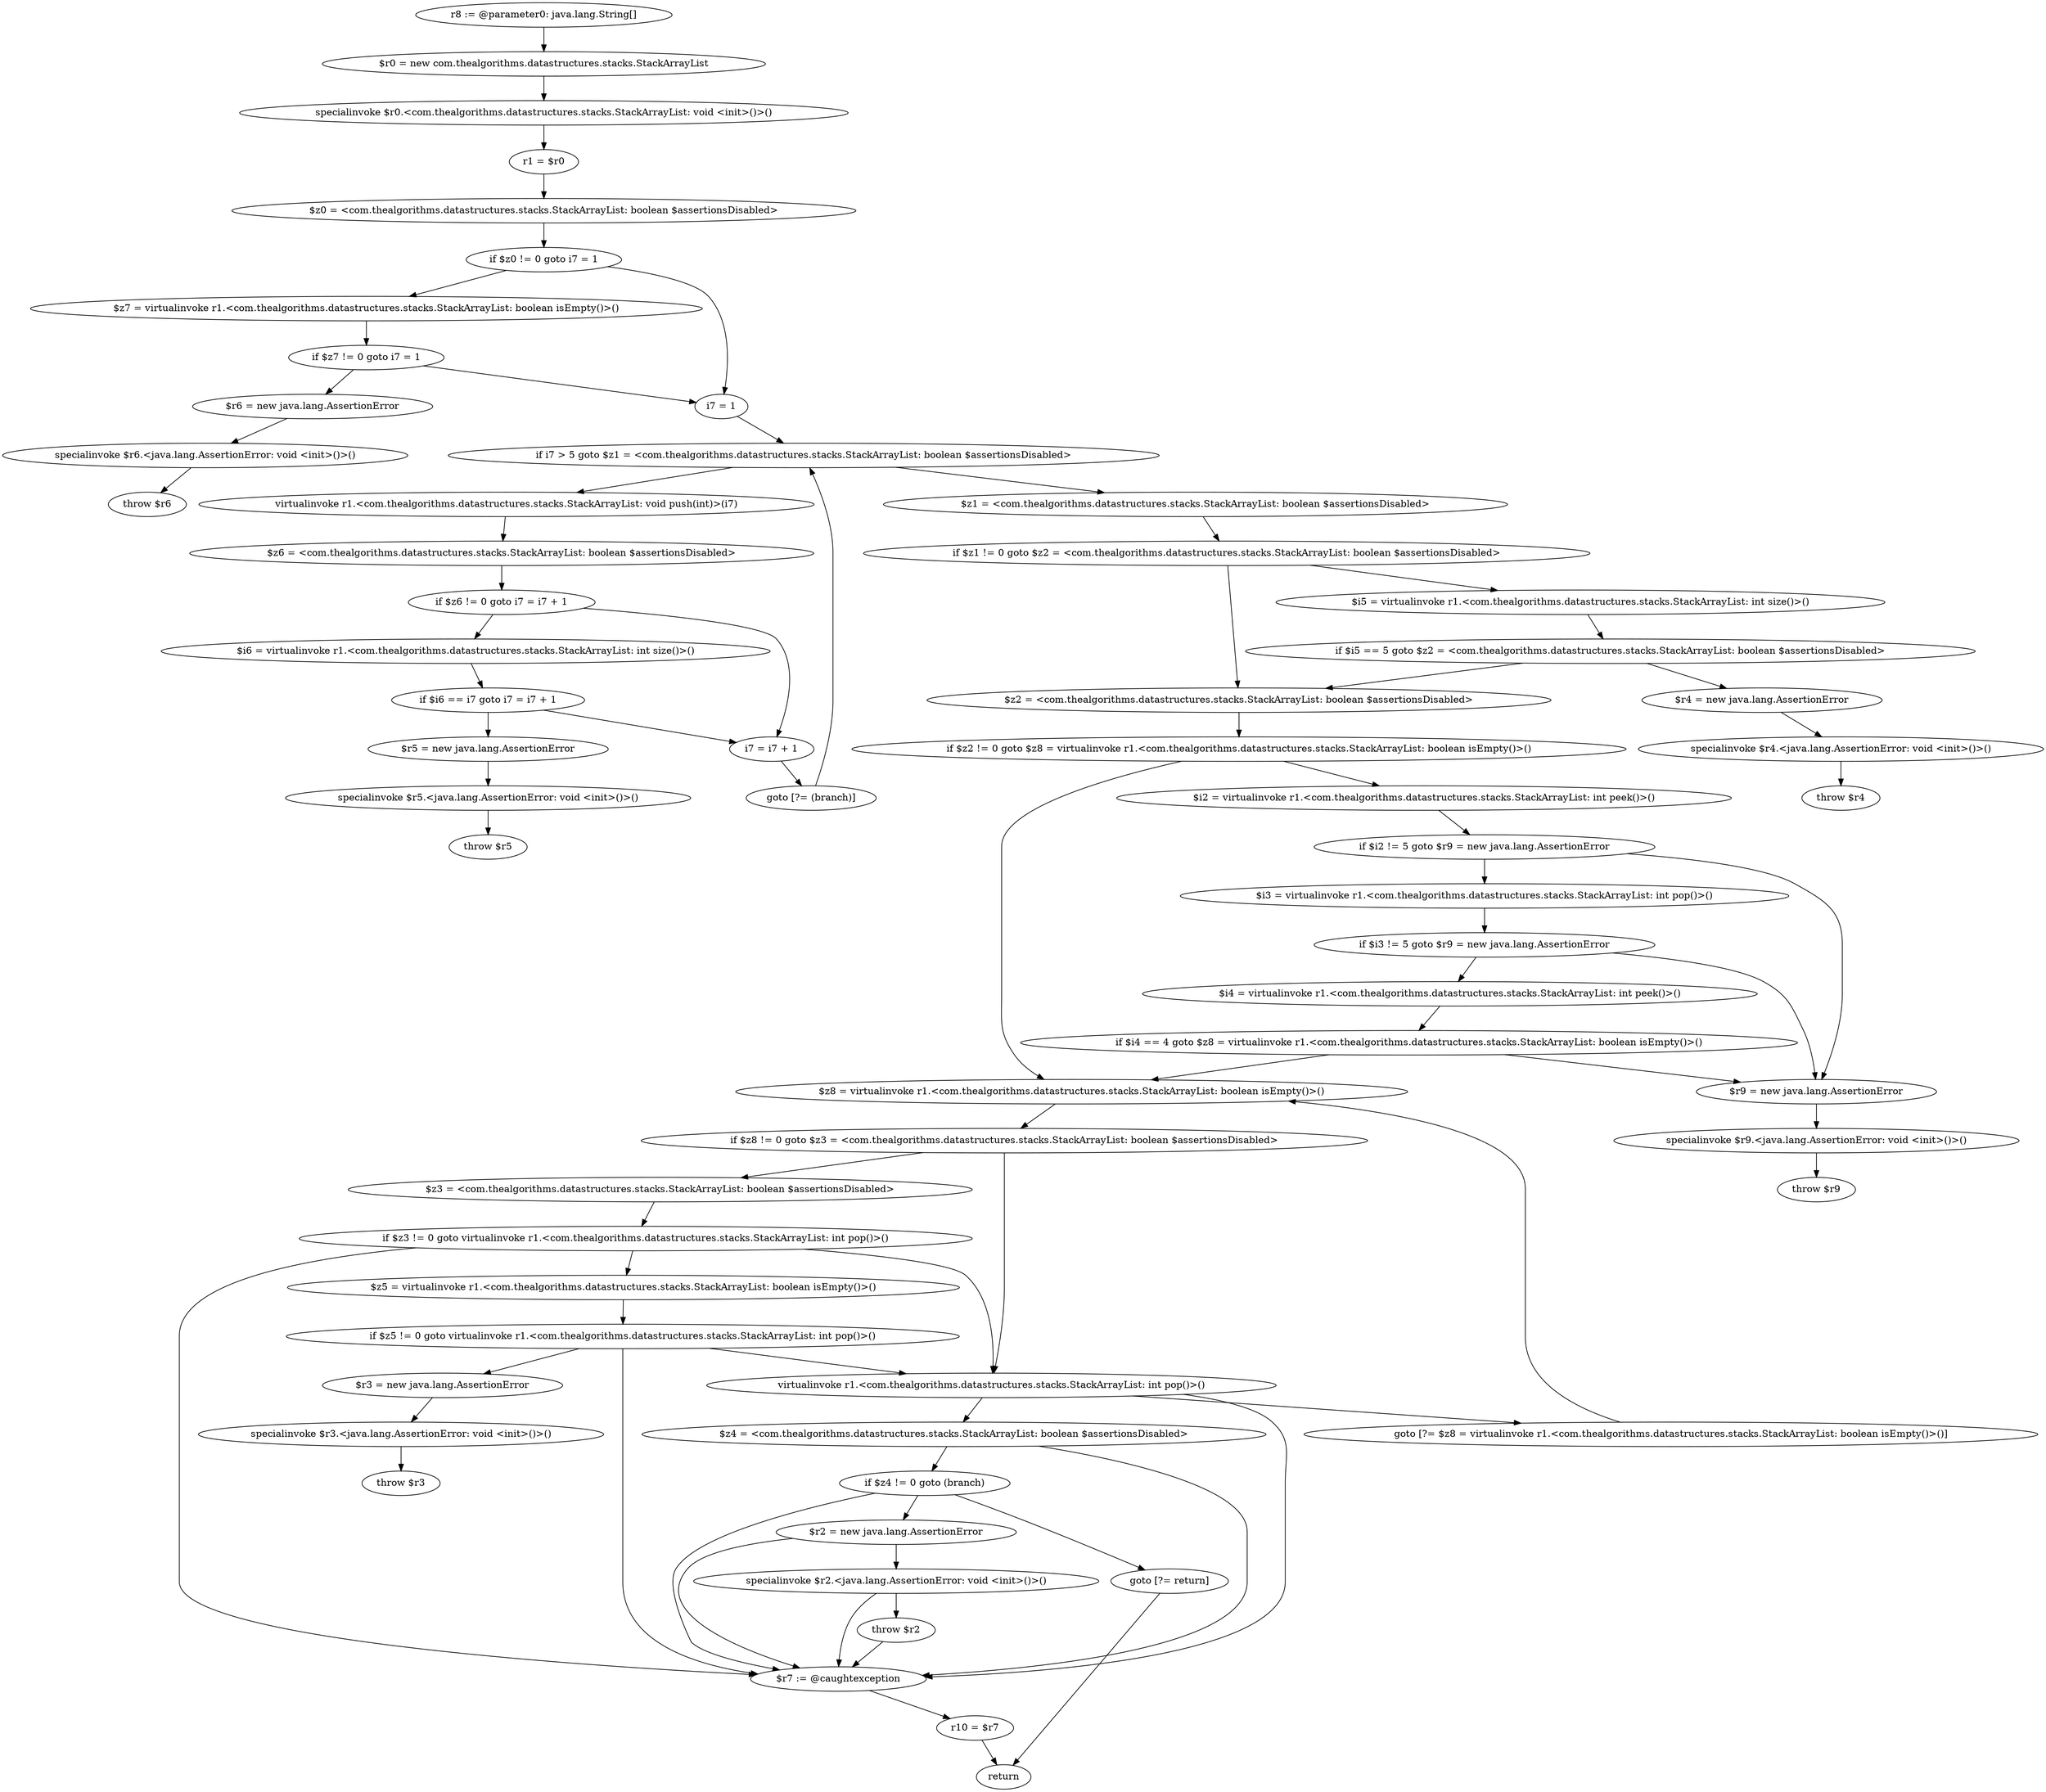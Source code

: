 digraph "unitGraph" {
    "r8 := @parameter0: java.lang.String[]"
    "$r0 = new com.thealgorithms.datastructures.stacks.StackArrayList"
    "specialinvoke $r0.<com.thealgorithms.datastructures.stacks.StackArrayList: void <init>()>()"
    "r1 = $r0"
    "$z0 = <com.thealgorithms.datastructures.stacks.StackArrayList: boolean $assertionsDisabled>"
    "if $z0 != 0 goto i7 = 1"
    "$z7 = virtualinvoke r1.<com.thealgorithms.datastructures.stacks.StackArrayList: boolean isEmpty()>()"
    "if $z7 != 0 goto i7 = 1"
    "$r6 = new java.lang.AssertionError"
    "specialinvoke $r6.<java.lang.AssertionError: void <init>()>()"
    "throw $r6"
    "i7 = 1"
    "if i7 > 5 goto $z1 = <com.thealgorithms.datastructures.stacks.StackArrayList: boolean $assertionsDisabled>"
    "virtualinvoke r1.<com.thealgorithms.datastructures.stacks.StackArrayList: void push(int)>(i7)"
    "$z6 = <com.thealgorithms.datastructures.stacks.StackArrayList: boolean $assertionsDisabled>"
    "if $z6 != 0 goto i7 = i7 + 1"
    "$i6 = virtualinvoke r1.<com.thealgorithms.datastructures.stacks.StackArrayList: int size()>()"
    "if $i6 == i7 goto i7 = i7 + 1"
    "$r5 = new java.lang.AssertionError"
    "specialinvoke $r5.<java.lang.AssertionError: void <init>()>()"
    "throw $r5"
    "i7 = i7 + 1"
    "goto [?= (branch)]"
    "$z1 = <com.thealgorithms.datastructures.stacks.StackArrayList: boolean $assertionsDisabled>"
    "if $z1 != 0 goto $z2 = <com.thealgorithms.datastructures.stacks.StackArrayList: boolean $assertionsDisabled>"
    "$i5 = virtualinvoke r1.<com.thealgorithms.datastructures.stacks.StackArrayList: int size()>()"
    "if $i5 == 5 goto $z2 = <com.thealgorithms.datastructures.stacks.StackArrayList: boolean $assertionsDisabled>"
    "$r4 = new java.lang.AssertionError"
    "specialinvoke $r4.<java.lang.AssertionError: void <init>()>()"
    "throw $r4"
    "$z2 = <com.thealgorithms.datastructures.stacks.StackArrayList: boolean $assertionsDisabled>"
    "if $z2 != 0 goto $z8 = virtualinvoke r1.<com.thealgorithms.datastructures.stacks.StackArrayList: boolean isEmpty()>()"
    "$i2 = virtualinvoke r1.<com.thealgorithms.datastructures.stacks.StackArrayList: int peek()>()"
    "if $i2 != 5 goto $r9 = new java.lang.AssertionError"
    "$i3 = virtualinvoke r1.<com.thealgorithms.datastructures.stacks.StackArrayList: int pop()>()"
    "if $i3 != 5 goto $r9 = new java.lang.AssertionError"
    "$i4 = virtualinvoke r1.<com.thealgorithms.datastructures.stacks.StackArrayList: int peek()>()"
    "if $i4 == 4 goto $z8 = virtualinvoke r1.<com.thealgorithms.datastructures.stacks.StackArrayList: boolean isEmpty()>()"
    "$r9 = new java.lang.AssertionError"
    "specialinvoke $r9.<java.lang.AssertionError: void <init>()>()"
    "throw $r9"
    "$z8 = virtualinvoke r1.<com.thealgorithms.datastructures.stacks.StackArrayList: boolean isEmpty()>()"
    "if $z8 != 0 goto $z3 = <com.thealgorithms.datastructures.stacks.StackArrayList: boolean $assertionsDisabled>"
    "virtualinvoke r1.<com.thealgorithms.datastructures.stacks.StackArrayList: int pop()>()"
    "goto [?= $z8 = virtualinvoke r1.<com.thealgorithms.datastructures.stacks.StackArrayList: boolean isEmpty()>()]"
    "$z3 = <com.thealgorithms.datastructures.stacks.StackArrayList: boolean $assertionsDisabled>"
    "if $z3 != 0 goto virtualinvoke r1.<com.thealgorithms.datastructures.stacks.StackArrayList: int pop()>()"
    "$z5 = virtualinvoke r1.<com.thealgorithms.datastructures.stacks.StackArrayList: boolean isEmpty()>()"
    "if $z5 != 0 goto virtualinvoke r1.<com.thealgorithms.datastructures.stacks.StackArrayList: int pop()>()"
    "$r3 = new java.lang.AssertionError"
    "specialinvoke $r3.<java.lang.AssertionError: void <init>()>()"
    "throw $r3"
    "$z4 = <com.thealgorithms.datastructures.stacks.StackArrayList: boolean $assertionsDisabled>"
    "if $z4 != 0 goto (branch)"
    "$r2 = new java.lang.AssertionError"
    "specialinvoke $r2.<java.lang.AssertionError: void <init>()>()"
    "throw $r2"
    "goto [?= return]"
    "$r7 := @caughtexception"
    "r10 = $r7"
    "return"
    "r8 := @parameter0: java.lang.String[]"->"$r0 = new com.thealgorithms.datastructures.stacks.StackArrayList";
    "$r0 = new com.thealgorithms.datastructures.stacks.StackArrayList"->"specialinvoke $r0.<com.thealgorithms.datastructures.stacks.StackArrayList: void <init>()>()";
    "specialinvoke $r0.<com.thealgorithms.datastructures.stacks.StackArrayList: void <init>()>()"->"r1 = $r0";
    "r1 = $r0"->"$z0 = <com.thealgorithms.datastructures.stacks.StackArrayList: boolean $assertionsDisabled>";
    "$z0 = <com.thealgorithms.datastructures.stacks.StackArrayList: boolean $assertionsDisabled>"->"if $z0 != 0 goto i7 = 1";
    "if $z0 != 0 goto i7 = 1"->"$z7 = virtualinvoke r1.<com.thealgorithms.datastructures.stacks.StackArrayList: boolean isEmpty()>()";
    "if $z0 != 0 goto i7 = 1"->"i7 = 1";
    "$z7 = virtualinvoke r1.<com.thealgorithms.datastructures.stacks.StackArrayList: boolean isEmpty()>()"->"if $z7 != 0 goto i7 = 1";
    "if $z7 != 0 goto i7 = 1"->"$r6 = new java.lang.AssertionError";
    "if $z7 != 0 goto i7 = 1"->"i7 = 1";
    "$r6 = new java.lang.AssertionError"->"specialinvoke $r6.<java.lang.AssertionError: void <init>()>()";
    "specialinvoke $r6.<java.lang.AssertionError: void <init>()>()"->"throw $r6";
    "i7 = 1"->"if i7 > 5 goto $z1 = <com.thealgorithms.datastructures.stacks.StackArrayList: boolean $assertionsDisabled>";
    "if i7 > 5 goto $z1 = <com.thealgorithms.datastructures.stacks.StackArrayList: boolean $assertionsDisabled>"->"virtualinvoke r1.<com.thealgorithms.datastructures.stacks.StackArrayList: void push(int)>(i7)";
    "if i7 > 5 goto $z1 = <com.thealgorithms.datastructures.stacks.StackArrayList: boolean $assertionsDisabled>"->"$z1 = <com.thealgorithms.datastructures.stacks.StackArrayList: boolean $assertionsDisabled>";
    "virtualinvoke r1.<com.thealgorithms.datastructures.stacks.StackArrayList: void push(int)>(i7)"->"$z6 = <com.thealgorithms.datastructures.stacks.StackArrayList: boolean $assertionsDisabled>";
    "$z6 = <com.thealgorithms.datastructures.stacks.StackArrayList: boolean $assertionsDisabled>"->"if $z6 != 0 goto i7 = i7 + 1";
    "if $z6 != 0 goto i7 = i7 + 1"->"$i6 = virtualinvoke r1.<com.thealgorithms.datastructures.stacks.StackArrayList: int size()>()";
    "if $z6 != 0 goto i7 = i7 + 1"->"i7 = i7 + 1";
    "$i6 = virtualinvoke r1.<com.thealgorithms.datastructures.stacks.StackArrayList: int size()>()"->"if $i6 == i7 goto i7 = i7 + 1";
    "if $i6 == i7 goto i7 = i7 + 1"->"$r5 = new java.lang.AssertionError";
    "if $i6 == i7 goto i7 = i7 + 1"->"i7 = i7 + 1";
    "$r5 = new java.lang.AssertionError"->"specialinvoke $r5.<java.lang.AssertionError: void <init>()>()";
    "specialinvoke $r5.<java.lang.AssertionError: void <init>()>()"->"throw $r5";
    "i7 = i7 + 1"->"goto [?= (branch)]";
    "goto [?= (branch)]"->"if i7 > 5 goto $z1 = <com.thealgorithms.datastructures.stacks.StackArrayList: boolean $assertionsDisabled>";
    "$z1 = <com.thealgorithms.datastructures.stacks.StackArrayList: boolean $assertionsDisabled>"->"if $z1 != 0 goto $z2 = <com.thealgorithms.datastructures.stacks.StackArrayList: boolean $assertionsDisabled>";
    "if $z1 != 0 goto $z2 = <com.thealgorithms.datastructures.stacks.StackArrayList: boolean $assertionsDisabled>"->"$i5 = virtualinvoke r1.<com.thealgorithms.datastructures.stacks.StackArrayList: int size()>()";
    "if $z1 != 0 goto $z2 = <com.thealgorithms.datastructures.stacks.StackArrayList: boolean $assertionsDisabled>"->"$z2 = <com.thealgorithms.datastructures.stacks.StackArrayList: boolean $assertionsDisabled>";
    "$i5 = virtualinvoke r1.<com.thealgorithms.datastructures.stacks.StackArrayList: int size()>()"->"if $i5 == 5 goto $z2 = <com.thealgorithms.datastructures.stacks.StackArrayList: boolean $assertionsDisabled>";
    "if $i5 == 5 goto $z2 = <com.thealgorithms.datastructures.stacks.StackArrayList: boolean $assertionsDisabled>"->"$r4 = new java.lang.AssertionError";
    "if $i5 == 5 goto $z2 = <com.thealgorithms.datastructures.stacks.StackArrayList: boolean $assertionsDisabled>"->"$z2 = <com.thealgorithms.datastructures.stacks.StackArrayList: boolean $assertionsDisabled>";
    "$r4 = new java.lang.AssertionError"->"specialinvoke $r4.<java.lang.AssertionError: void <init>()>()";
    "specialinvoke $r4.<java.lang.AssertionError: void <init>()>()"->"throw $r4";
    "$z2 = <com.thealgorithms.datastructures.stacks.StackArrayList: boolean $assertionsDisabled>"->"if $z2 != 0 goto $z8 = virtualinvoke r1.<com.thealgorithms.datastructures.stacks.StackArrayList: boolean isEmpty()>()";
    "if $z2 != 0 goto $z8 = virtualinvoke r1.<com.thealgorithms.datastructures.stacks.StackArrayList: boolean isEmpty()>()"->"$i2 = virtualinvoke r1.<com.thealgorithms.datastructures.stacks.StackArrayList: int peek()>()";
    "if $z2 != 0 goto $z8 = virtualinvoke r1.<com.thealgorithms.datastructures.stacks.StackArrayList: boolean isEmpty()>()"->"$z8 = virtualinvoke r1.<com.thealgorithms.datastructures.stacks.StackArrayList: boolean isEmpty()>()";
    "$i2 = virtualinvoke r1.<com.thealgorithms.datastructures.stacks.StackArrayList: int peek()>()"->"if $i2 != 5 goto $r9 = new java.lang.AssertionError";
    "if $i2 != 5 goto $r9 = new java.lang.AssertionError"->"$i3 = virtualinvoke r1.<com.thealgorithms.datastructures.stacks.StackArrayList: int pop()>()";
    "if $i2 != 5 goto $r9 = new java.lang.AssertionError"->"$r9 = new java.lang.AssertionError";
    "$i3 = virtualinvoke r1.<com.thealgorithms.datastructures.stacks.StackArrayList: int pop()>()"->"if $i3 != 5 goto $r9 = new java.lang.AssertionError";
    "if $i3 != 5 goto $r9 = new java.lang.AssertionError"->"$i4 = virtualinvoke r1.<com.thealgorithms.datastructures.stacks.StackArrayList: int peek()>()";
    "if $i3 != 5 goto $r9 = new java.lang.AssertionError"->"$r9 = new java.lang.AssertionError";
    "$i4 = virtualinvoke r1.<com.thealgorithms.datastructures.stacks.StackArrayList: int peek()>()"->"if $i4 == 4 goto $z8 = virtualinvoke r1.<com.thealgorithms.datastructures.stacks.StackArrayList: boolean isEmpty()>()";
    "if $i4 == 4 goto $z8 = virtualinvoke r1.<com.thealgorithms.datastructures.stacks.StackArrayList: boolean isEmpty()>()"->"$r9 = new java.lang.AssertionError";
    "if $i4 == 4 goto $z8 = virtualinvoke r1.<com.thealgorithms.datastructures.stacks.StackArrayList: boolean isEmpty()>()"->"$z8 = virtualinvoke r1.<com.thealgorithms.datastructures.stacks.StackArrayList: boolean isEmpty()>()";
    "$r9 = new java.lang.AssertionError"->"specialinvoke $r9.<java.lang.AssertionError: void <init>()>()";
    "specialinvoke $r9.<java.lang.AssertionError: void <init>()>()"->"throw $r9";
    "$z8 = virtualinvoke r1.<com.thealgorithms.datastructures.stacks.StackArrayList: boolean isEmpty()>()"->"if $z8 != 0 goto $z3 = <com.thealgorithms.datastructures.stacks.StackArrayList: boolean $assertionsDisabled>";
    "if $z8 != 0 goto $z3 = <com.thealgorithms.datastructures.stacks.StackArrayList: boolean $assertionsDisabled>"->"virtualinvoke r1.<com.thealgorithms.datastructures.stacks.StackArrayList: int pop()>()";
    "if $z8 != 0 goto $z3 = <com.thealgorithms.datastructures.stacks.StackArrayList: boolean $assertionsDisabled>"->"$z3 = <com.thealgorithms.datastructures.stacks.StackArrayList: boolean $assertionsDisabled>";
    "virtualinvoke r1.<com.thealgorithms.datastructures.stacks.StackArrayList: int pop()>()"->"goto [?= $z8 = virtualinvoke r1.<com.thealgorithms.datastructures.stacks.StackArrayList: boolean isEmpty()>()]";
    "goto [?= $z8 = virtualinvoke r1.<com.thealgorithms.datastructures.stacks.StackArrayList: boolean isEmpty()>()]"->"$z8 = virtualinvoke r1.<com.thealgorithms.datastructures.stacks.StackArrayList: boolean isEmpty()>()";
    "$z3 = <com.thealgorithms.datastructures.stacks.StackArrayList: boolean $assertionsDisabled>"->"if $z3 != 0 goto virtualinvoke r1.<com.thealgorithms.datastructures.stacks.StackArrayList: int pop()>()";
    "if $z3 != 0 goto virtualinvoke r1.<com.thealgorithms.datastructures.stacks.StackArrayList: int pop()>()"->"$z5 = virtualinvoke r1.<com.thealgorithms.datastructures.stacks.StackArrayList: boolean isEmpty()>()";
    "if $z3 != 0 goto virtualinvoke r1.<com.thealgorithms.datastructures.stacks.StackArrayList: int pop()>()"->"virtualinvoke r1.<com.thealgorithms.datastructures.stacks.StackArrayList: int pop()>()";
    "if $z3 != 0 goto virtualinvoke r1.<com.thealgorithms.datastructures.stacks.StackArrayList: int pop()>()"->"$r7 := @caughtexception";
    "$z5 = virtualinvoke r1.<com.thealgorithms.datastructures.stacks.StackArrayList: boolean isEmpty()>()"->"if $z5 != 0 goto virtualinvoke r1.<com.thealgorithms.datastructures.stacks.StackArrayList: int pop()>()";
    "if $z5 != 0 goto virtualinvoke r1.<com.thealgorithms.datastructures.stacks.StackArrayList: int pop()>()"->"$r3 = new java.lang.AssertionError";
    "if $z5 != 0 goto virtualinvoke r1.<com.thealgorithms.datastructures.stacks.StackArrayList: int pop()>()"->"virtualinvoke r1.<com.thealgorithms.datastructures.stacks.StackArrayList: int pop()>()";
    "if $z5 != 0 goto virtualinvoke r1.<com.thealgorithms.datastructures.stacks.StackArrayList: int pop()>()"->"$r7 := @caughtexception";
    "$r3 = new java.lang.AssertionError"->"specialinvoke $r3.<java.lang.AssertionError: void <init>()>()";
    "specialinvoke $r3.<java.lang.AssertionError: void <init>()>()"->"throw $r3";
    "virtualinvoke r1.<com.thealgorithms.datastructures.stacks.StackArrayList: int pop()>()"->"$z4 = <com.thealgorithms.datastructures.stacks.StackArrayList: boolean $assertionsDisabled>";
    "virtualinvoke r1.<com.thealgorithms.datastructures.stacks.StackArrayList: int pop()>()"->"$r7 := @caughtexception";
    "$z4 = <com.thealgorithms.datastructures.stacks.StackArrayList: boolean $assertionsDisabled>"->"if $z4 != 0 goto (branch)";
    "$z4 = <com.thealgorithms.datastructures.stacks.StackArrayList: boolean $assertionsDisabled>"->"$r7 := @caughtexception";
    "if $z4 != 0 goto (branch)"->"$r2 = new java.lang.AssertionError";
    "if $z4 != 0 goto (branch)"->"goto [?= return]";
    "if $z4 != 0 goto (branch)"->"$r7 := @caughtexception";
    "$r2 = new java.lang.AssertionError"->"specialinvoke $r2.<java.lang.AssertionError: void <init>()>()";
    "$r2 = new java.lang.AssertionError"->"$r7 := @caughtexception";
    "specialinvoke $r2.<java.lang.AssertionError: void <init>()>()"->"throw $r2";
    "specialinvoke $r2.<java.lang.AssertionError: void <init>()>()"->"$r7 := @caughtexception";
    "throw $r2"->"$r7 := @caughtexception";
    "goto [?= return]"->"return";
    "$r7 := @caughtexception"->"r10 = $r7";
    "r10 = $r7"->"return";
}
